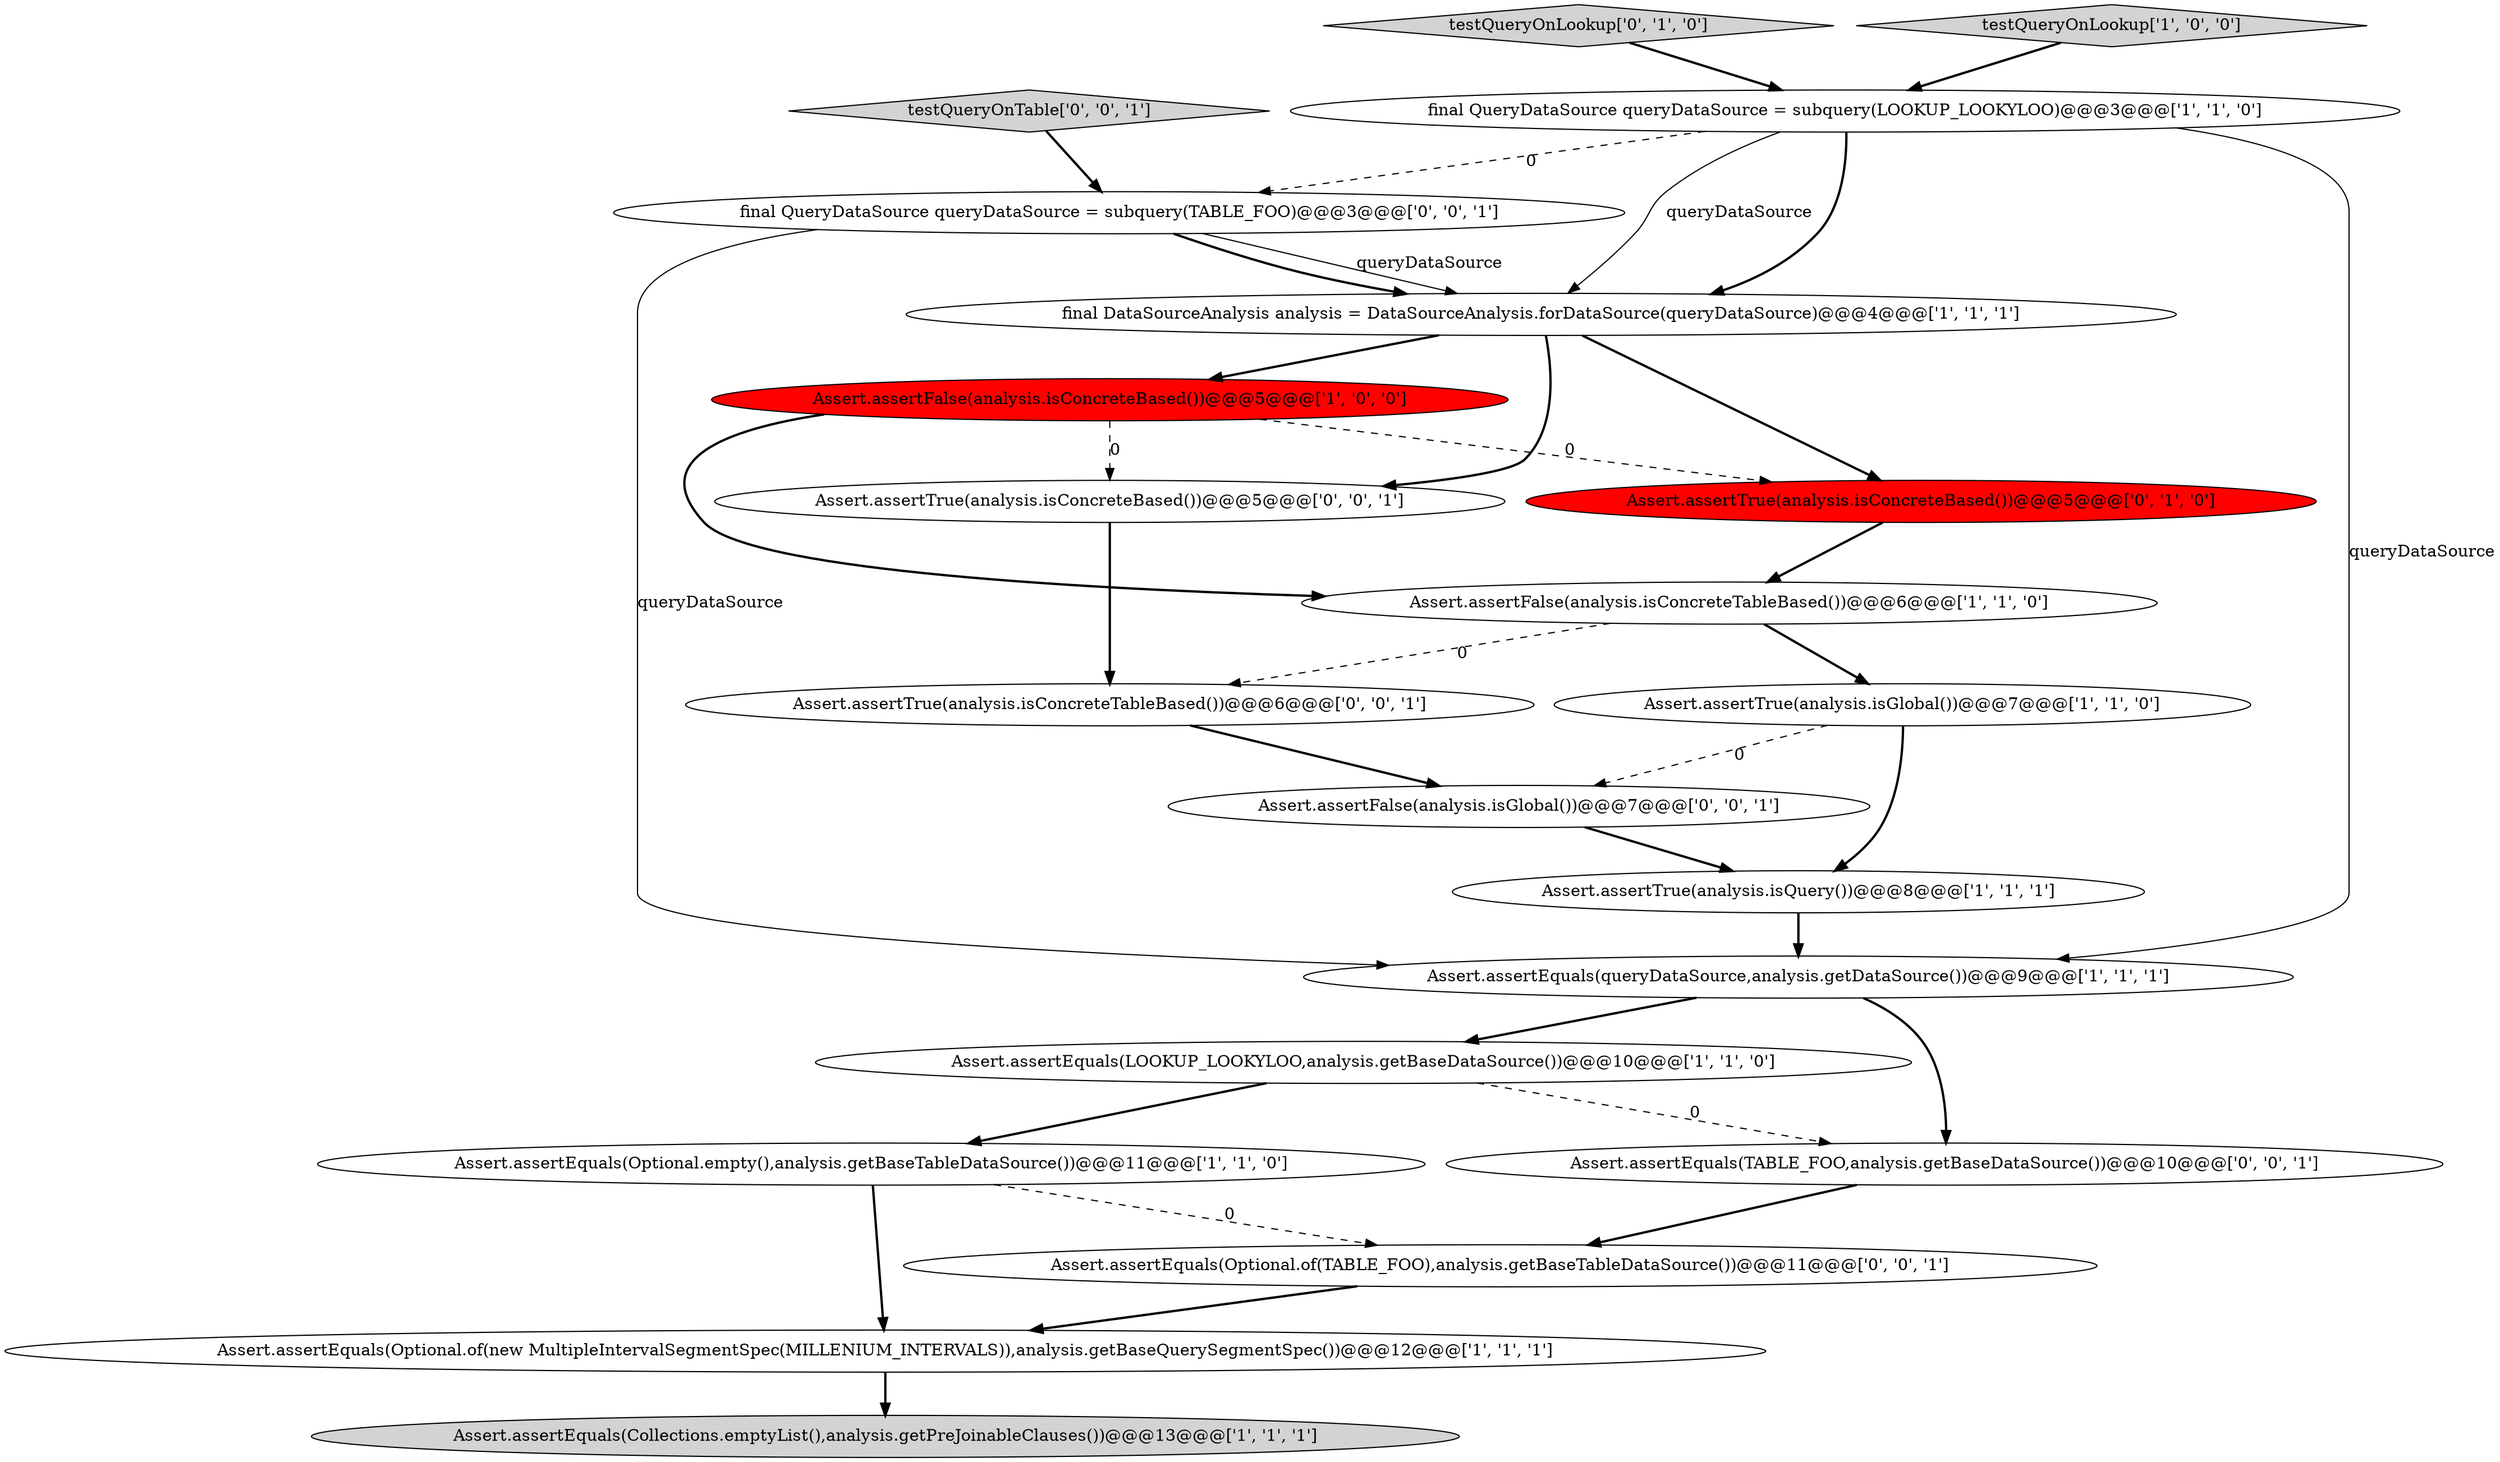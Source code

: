 digraph {
3 [style = filled, label = "Assert.assertEquals(Optional.of(new MultipleIntervalSegmentSpec(MILLENIUM_INTERVALS)),analysis.getBaseQuerySegmentSpec())@@@12@@@['1', '1', '1']", fillcolor = white, shape = ellipse image = "AAA0AAABBB1BBB"];
20 [style = filled, label = "Assert.assertEquals(TABLE_FOO,analysis.getBaseDataSource())@@@10@@@['0', '0', '1']", fillcolor = white, shape = ellipse image = "AAA0AAABBB3BBB"];
9 [style = filled, label = "final DataSourceAnalysis analysis = DataSourceAnalysis.forDataSource(queryDataSource)@@@4@@@['1', '1', '1']", fillcolor = white, shape = ellipse image = "AAA0AAABBB1BBB"];
2 [style = filled, label = "Assert.assertEquals(LOOKUP_LOOKYLOO,analysis.getBaseDataSource())@@@10@@@['1', '1', '0']", fillcolor = white, shape = ellipse image = "AAA0AAABBB1BBB"];
17 [style = filled, label = "testQueryOnTable['0', '0', '1']", fillcolor = lightgray, shape = diamond image = "AAA0AAABBB3BBB"];
19 [style = filled, label = "Assert.assertEquals(Optional.of(TABLE_FOO),analysis.getBaseTableDataSource())@@@11@@@['0', '0', '1']", fillcolor = white, shape = ellipse image = "AAA0AAABBB3BBB"];
13 [style = filled, label = "testQueryOnLookup['0', '1', '0']", fillcolor = lightgray, shape = diamond image = "AAA0AAABBB2BBB"];
6 [style = filled, label = "Assert.assertEquals(Collections.emptyList(),analysis.getPreJoinableClauses())@@@13@@@['1', '1', '1']", fillcolor = lightgray, shape = ellipse image = "AAA0AAABBB1BBB"];
1 [style = filled, label = "Assert.assertFalse(analysis.isConcreteTableBased())@@@6@@@['1', '1', '0']", fillcolor = white, shape = ellipse image = "AAA0AAABBB1BBB"];
0 [style = filled, label = "Assert.assertTrue(analysis.isQuery())@@@8@@@['1', '1', '1']", fillcolor = white, shape = ellipse image = "AAA0AAABBB1BBB"];
16 [style = filled, label = "Assert.assertFalse(analysis.isGlobal())@@@7@@@['0', '0', '1']", fillcolor = white, shape = ellipse image = "AAA0AAABBB3BBB"];
7 [style = filled, label = "final QueryDataSource queryDataSource = subquery(LOOKUP_LOOKYLOO)@@@3@@@['1', '1', '0']", fillcolor = white, shape = ellipse image = "AAA0AAABBB1BBB"];
15 [style = filled, label = "Assert.assertTrue(analysis.isConcreteTableBased())@@@6@@@['0', '0', '1']", fillcolor = white, shape = ellipse image = "AAA0AAABBB3BBB"];
8 [style = filled, label = "Assert.assertEquals(Optional.empty(),analysis.getBaseTableDataSource())@@@11@@@['1', '1', '0']", fillcolor = white, shape = ellipse image = "AAA0AAABBB1BBB"];
10 [style = filled, label = "testQueryOnLookup['1', '0', '0']", fillcolor = lightgray, shape = diamond image = "AAA0AAABBB1BBB"];
18 [style = filled, label = "Assert.assertTrue(analysis.isConcreteBased())@@@5@@@['0', '0', '1']", fillcolor = white, shape = ellipse image = "AAA0AAABBB3BBB"];
14 [style = filled, label = "final QueryDataSource queryDataSource = subquery(TABLE_FOO)@@@3@@@['0', '0', '1']", fillcolor = white, shape = ellipse image = "AAA0AAABBB3BBB"];
5 [style = filled, label = "Assert.assertFalse(analysis.isConcreteBased())@@@5@@@['1', '0', '0']", fillcolor = red, shape = ellipse image = "AAA1AAABBB1BBB"];
11 [style = filled, label = "Assert.assertTrue(analysis.isGlobal())@@@7@@@['1', '1', '0']", fillcolor = white, shape = ellipse image = "AAA0AAABBB1BBB"];
4 [style = filled, label = "Assert.assertEquals(queryDataSource,analysis.getDataSource())@@@9@@@['1', '1', '1']", fillcolor = white, shape = ellipse image = "AAA0AAABBB1BBB"];
12 [style = filled, label = "Assert.assertTrue(analysis.isConcreteBased())@@@5@@@['0', '1', '0']", fillcolor = red, shape = ellipse image = "AAA1AAABBB2BBB"];
8->19 [style = dashed, label="0"];
16->0 [style = bold, label=""];
5->12 [style = dashed, label="0"];
14->4 [style = solid, label="queryDataSource"];
2->20 [style = dashed, label="0"];
11->16 [style = dashed, label="0"];
7->14 [style = dashed, label="0"];
1->15 [style = dashed, label="0"];
14->9 [style = solid, label="queryDataSource"];
8->3 [style = bold, label=""];
18->15 [style = bold, label=""];
3->6 [style = bold, label=""];
4->2 [style = bold, label=""];
5->18 [style = dashed, label="0"];
15->16 [style = bold, label=""];
12->1 [style = bold, label=""];
10->7 [style = bold, label=""];
1->11 [style = bold, label=""];
7->9 [style = bold, label=""];
7->9 [style = solid, label="queryDataSource"];
5->1 [style = bold, label=""];
11->0 [style = bold, label=""];
9->18 [style = bold, label=""];
0->4 [style = bold, label=""];
17->14 [style = bold, label=""];
13->7 [style = bold, label=""];
4->20 [style = bold, label=""];
9->5 [style = bold, label=""];
7->4 [style = solid, label="queryDataSource"];
14->9 [style = bold, label=""];
9->12 [style = bold, label=""];
20->19 [style = bold, label=""];
19->3 [style = bold, label=""];
2->8 [style = bold, label=""];
}
